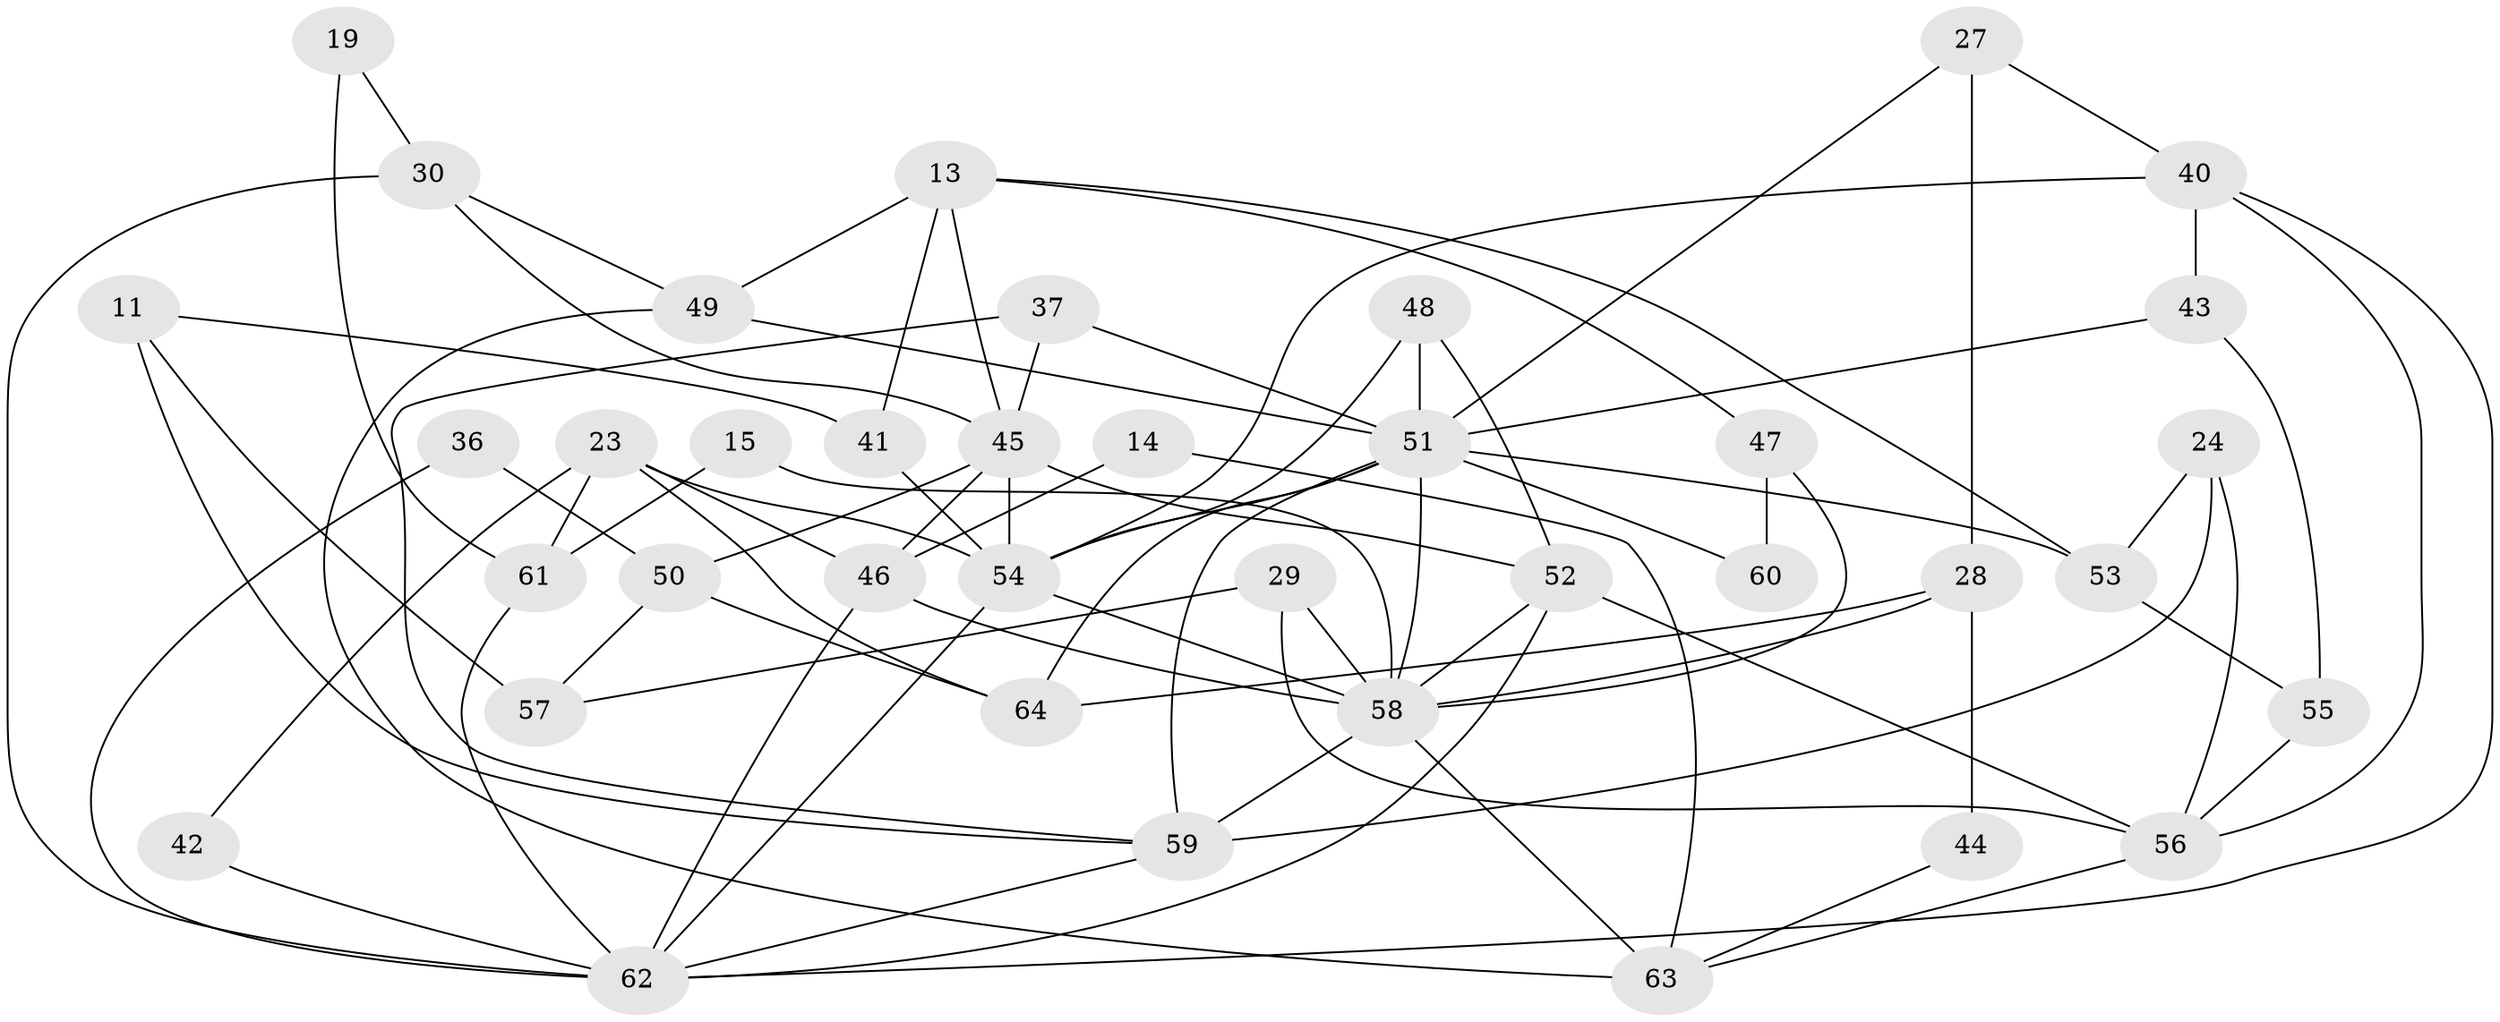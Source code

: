 // original degree distribution, {3: 0.296875, 5: 0.125, 2: 0.125, 6: 0.140625, 7: 0.046875, 4: 0.265625}
// Generated by graph-tools (version 1.1) at 2025/54/03/04/25 21:54:40]
// undirected, 38 vertices, 81 edges
graph export_dot {
graph [start="1"]
  node [color=gray90,style=filled];
  11;
  13;
  14;
  15;
  19;
  23;
  24;
  27;
  28 [super="+20"];
  29;
  30;
  36;
  37 [super="+2"];
  40 [super="+1"];
  41;
  42;
  43 [super="+6"];
  44;
  45 [super="+5+26"];
  46 [super="+38"];
  47 [super="+33"];
  48 [super="+3+39"];
  49 [super="+21"];
  50;
  51 [super="+4+34+10+35"];
  52;
  53;
  54 [super="+17+25"];
  55;
  56;
  57;
  58 [super="+9+12"];
  59 [super="+32"];
  60;
  61;
  62 [super="+8+31"];
  63;
  64 [super="+16"];
  11 -- 41;
  11 -- 59 [weight=2];
  11 -- 57;
  13 -- 53;
  13 -- 41;
  13 -- 47;
  13 -- 49;
  13 -- 45;
  14 -- 63;
  14 -- 46;
  15 -- 61;
  15 -- 58;
  19 -- 61;
  19 -- 30;
  23 -- 42;
  23 -- 61;
  23 -- 64;
  23 -- 46;
  23 -- 54;
  24 -- 53;
  24 -- 59 [weight=2];
  24 -- 56;
  27 -- 51;
  27 -- 28;
  27 -- 40;
  28 -- 64;
  28 -- 58 [weight=2];
  28 -- 44;
  29 -- 56;
  29 -- 57;
  29 -- 58;
  30 -- 49;
  30 -- 45;
  30 -- 62;
  36 -- 62;
  36 -- 50;
  37 -- 51 [weight=2];
  37 -- 59 [weight=2];
  37 -- 45 [weight=2];
  40 -- 43;
  40 -- 56;
  40 -- 62;
  40 -- 54;
  41 -- 54;
  42 -- 62;
  43 -- 55;
  43 -- 51;
  44 -- 63;
  45 -- 50;
  45 -- 46;
  45 -- 54 [weight=2];
  45 -- 52;
  46 -- 58;
  46 -- 62 [weight=2];
  47 -- 60 [weight=2];
  47 -- 58;
  48 -- 54;
  48 -- 51 [weight=2];
  48 -- 52;
  49 -- 63 [weight=2];
  49 -- 51 [weight=2];
  50 -- 57;
  50 -- 64;
  51 -- 53;
  51 -- 59 [weight=2];
  51 -- 60 [weight=3];
  51 -- 54;
  51 -- 64;
  51 -- 58;
  52 -- 56;
  52 -- 58;
  52 -- 62;
  53 -- 55;
  54 -- 62;
  54 -- 58;
  55 -- 56;
  56 -- 63;
  58 -- 59 [weight=3];
  58 -- 63;
  59 -- 62 [weight=2];
  61 -- 62;
}
